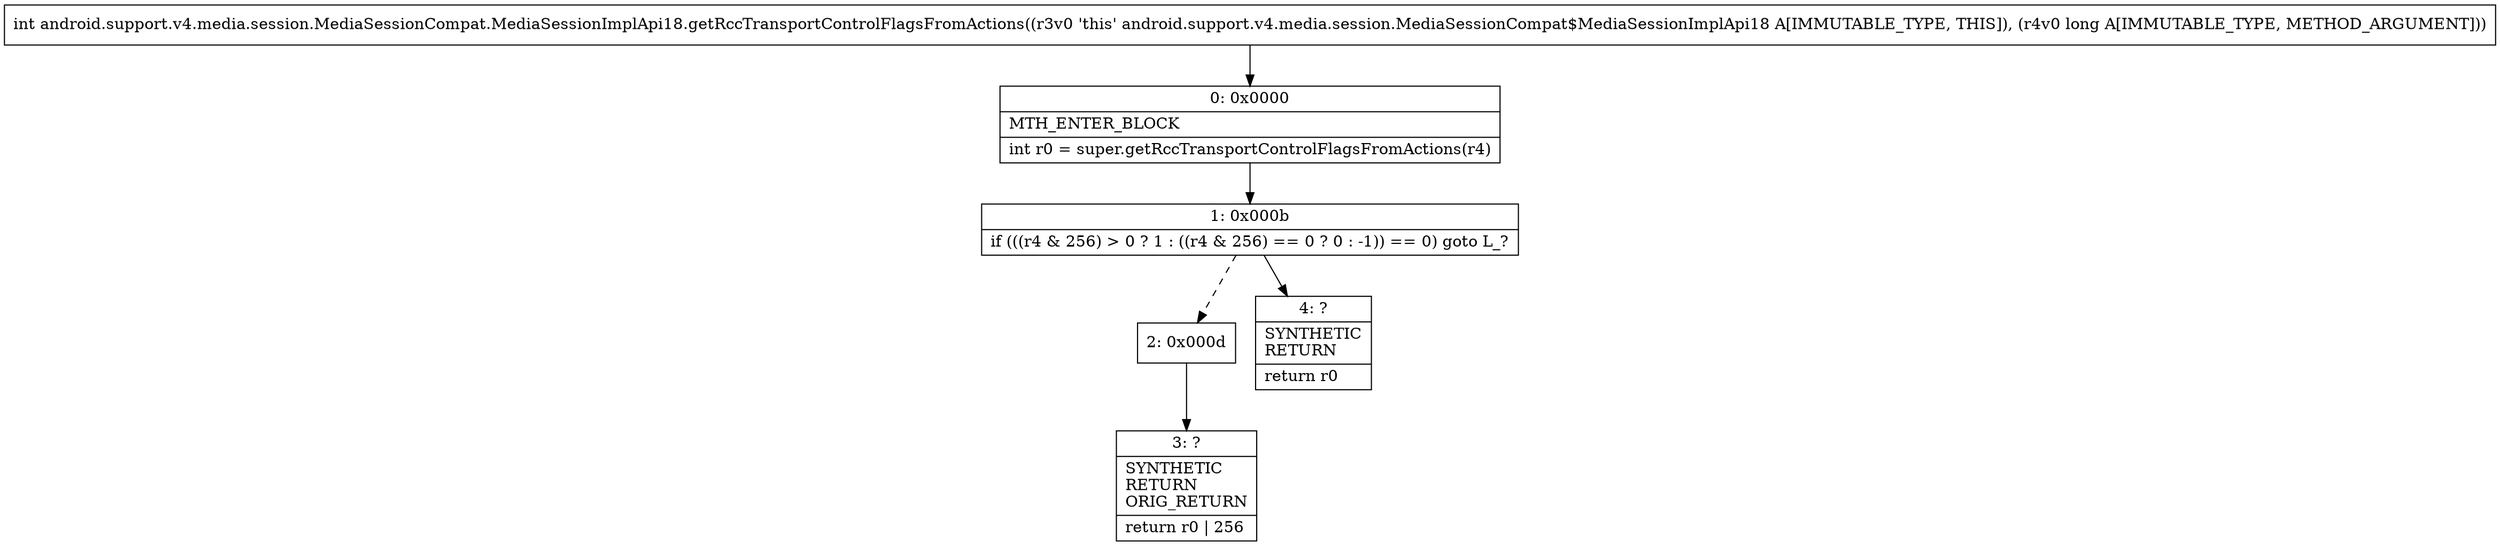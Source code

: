 digraph "CFG forandroid.support.v4.media.session.MediaSessionCompat.MediaSessionImplApi18.getRccTransportControlFlagsFromActions(J)I" {
Node_0 [shape=record,label="{0\:\ 0x0000|MTH_ENTER_BLOCK\l|int r0 = super.getRccTransportControlFlagsFromActions(r4)\l}"];
Node_1 [shape=record,label="{1\:\ 0x000b|if (((r4 & 256) \> 0 ? 1 : ((r4 & 256) == 0 ? 0 : \-1)) == 0) goto L_?\l}"];
Node_2 [shape=record,label="{2\:\ 0x000d}"];
Node_3 [shape=record,label="{3\:\ ?|SYNTHETIC\lRETURN\lORIG_RETURN\l|return r0 \| 256\l}"];
Node_4 [shape=record,label="{4\:\ ?|SYNTHETIC\lRETURN\l|return r0\l}"];
MethodNode[shape=record,label="{int android.support.v4.media.session.MediaSessionCompat.MediaSessionImplApi18.getRccTransportControlFlagsFromActions((r3v0 'this' android.support.v4.media.session.MediaSessionCompat$MediaSessionImplApi18 A[IMMUTABLE_TYPE, THIS]), (r4v0 long A[IMMUTABLE_TYPE, METHOD_ARGUMENT])) }"];
MethodNode -> Node_0;
Node_0 -> Node_1;
Node_1 -> Node_2[style=dashed];
Node_1 -> Node_4;
Node_2 -> Node_3;
}

